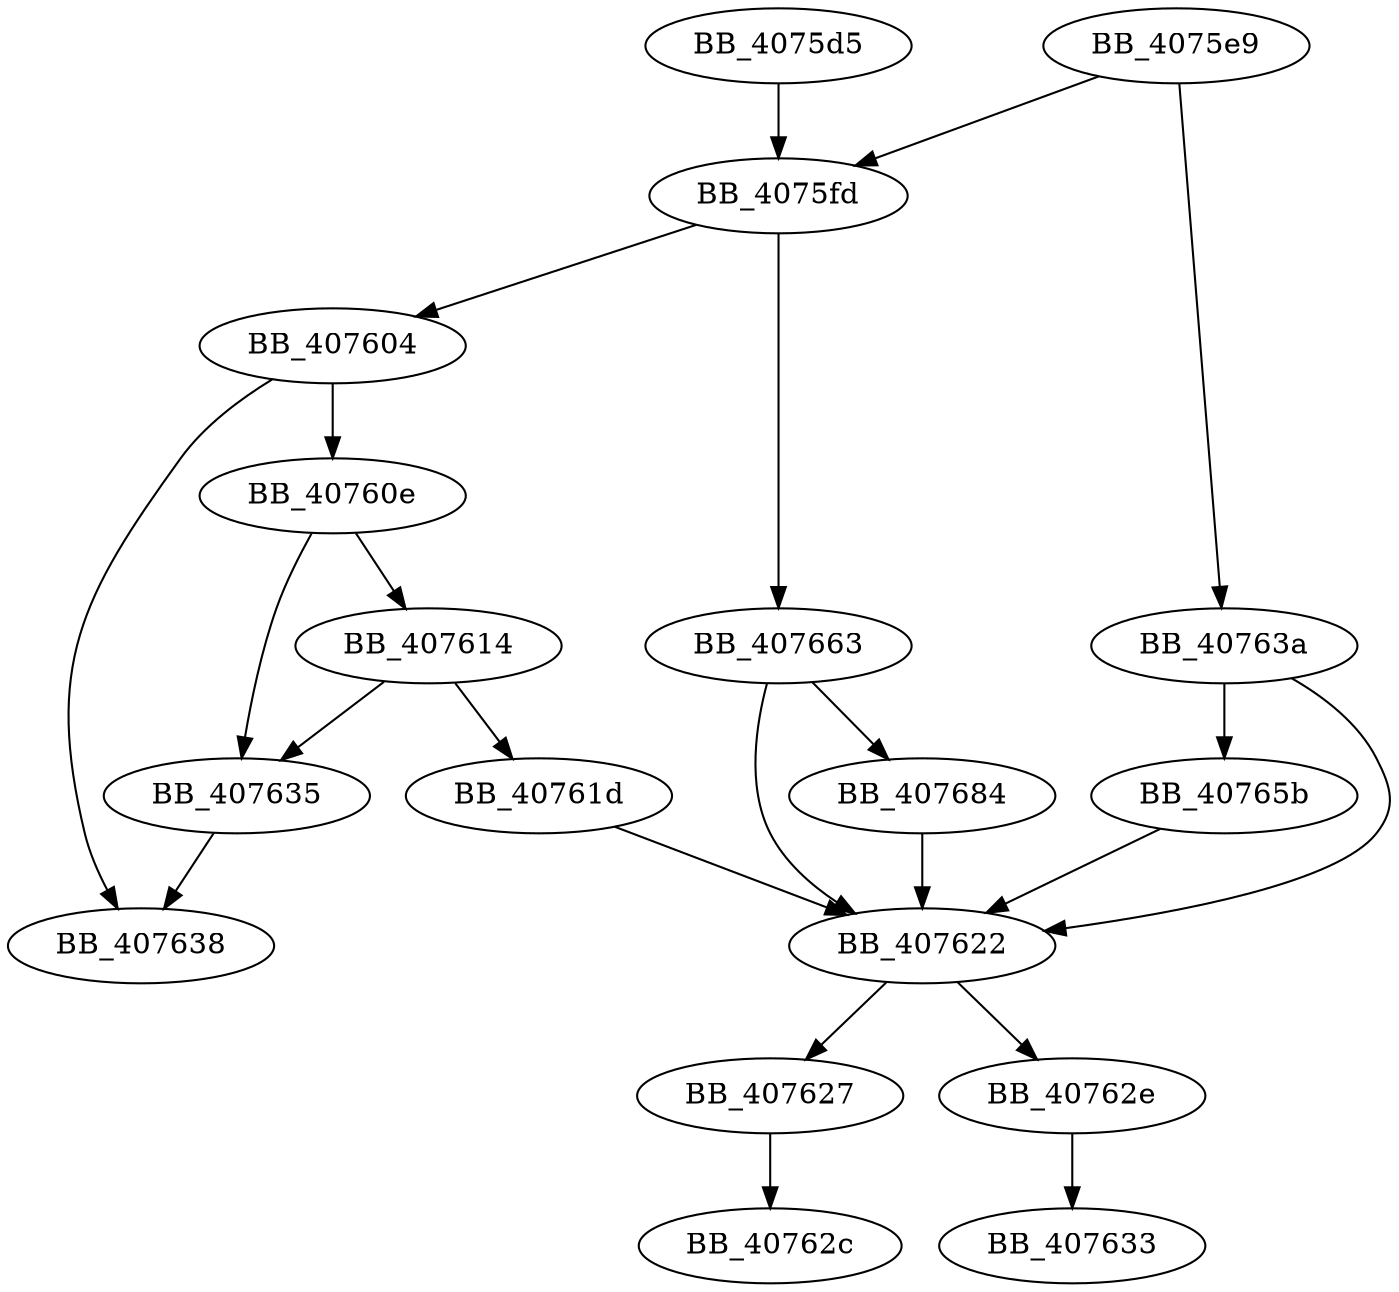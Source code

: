 DiGraph __check_overflow_exit{
BB_4075d5->BB_4075fd
BB_4075e9->BB_4075fd
BB_4075e9->BB_40763a
BB_4075fd->BB_407604
BB_4075fd->BB_407663
BB_407604->BB_40760e
BB_407604->BB_407638
BB_40760e->BB_407614
BB_40760e->BB_407635
BB_407614->BB_40761d
BB_407614->BB_407635
BB_40761d->BB_407622
BB_407622->BB_407627
BB_407622->BB_40762e
BB_407627->BB_40762c
BB_40762e->BB_407633
BB_407635->BB_407638
BB_40763a->BB_407622
BB_40763a->BB_40765b
BB_40765b->BB_407622
BB_407663->BB_407622
BB_407663->BB_407684
BB_407684->BB_407622
}
